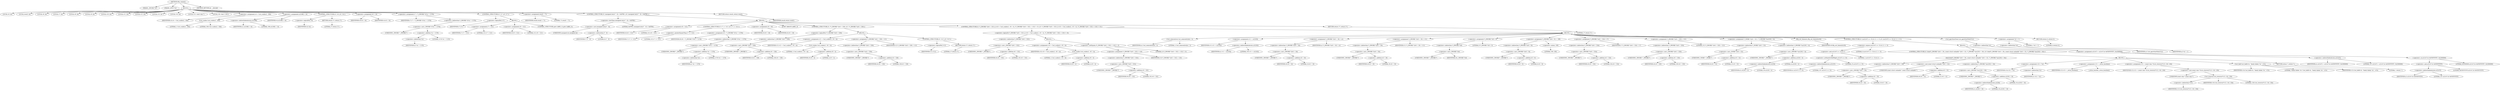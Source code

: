 digraph tftp_connect {  
"1000114" [label = "(METHOD,tftp_connect)" ]
"1000115" [label = "(PARAM,_DWORD *a1)" ]
"1000116" [label = "(PARAM,_BYTE *a2)" ]
"1000117" [label = "(BLOCK,,)" ]
"1000118" [label = "(LOCAL,v4: int)" ]
"1000119" [label = "(LOCAL,result: int)" ]
"1000120" [label = "(LOCAL,v6: int)" ]
"1000121" [label = "(LOCAL,v7: int)" ]
"1000122" [label = "(LOCAL,v8: int)" ]
"1000123" [label = "(LOCAL,v9: int)" ]
"1000124" [label = "(LOCAL,v10: int)" ]
"1000125" [label = "(LOCAL,v11: int)" ]
"1000126" [label = "(LOCAL,v12: int)" ]
"1000127" [label = "(LOCAL,v13: int *)" ]
"1000128" [label = "(LOCAL,v14: int)" ]
"1000129" [label = "(LOCAL,v15: const char *)" ]
"1000130" [label = "(LOCAL,v16: char [ 128 ])" ]
"1000131" [label = "(<operator>.assignment,v4 = Curl_ccalloc(1, 336))" ]
"1000132" [label = "(IDENTIFIER,v4,v4 = Curl_ccalloc(1, 336))" ]
"1000133" [label = "(Curl_ccalloc,Curl_ccalloc(1, 336))" ]
"1000134" [label = "(LITERAL,1,Curl_ccalloc(1, 336))" ]
"1000135" [label = "(LITERAL,336,Curl_ccalloc(1, 336))" ]
"1000136" [label = "(<operator>.assignment,a1[188] = v4)" ]
"1000137" [label = "(<operator>.indirectIndexAccess,a1[188])" ]
"1000138" [label = "(IDENTIFIER,a1,a1[188] = v4)" ]
"1000139" [label = "(LITERAL,188,a1[188] = v4)" ]
"1000140" [label = "(IDENTIFIER,v4,a1[188] = v4)" ]
"1000141" [label = "(CONTROL_STRUCTURE,if ( !v4 ),if ( !v4 ))" ]
"1000142" [label = "(<operator>.logicalNot,!v4)" ]
"1000143" [label = "(IDENTIFIER,v4,!v4)" ]
"1000144" [label = "(RETURN,return 27;,return 27;)" ]
"1000145" [label = "(LITERAL,27,return 27;)" ]
"1000146" [label = "(<operator>.assignment,v6 = v4)" ]
"1000147" [label = "(IDENTIFIER,v6,v6 = v4)" ]
"1000148" [label = "(IDENTIFIER,v4,v6 = v4)" ]
"1000149" [label = "(<operator>.assignment,v7 = *(_DWORD *)(*a1 + 1576))" ]
"1000150" [label = "(IDENTIFIER,v7,v7 = *(_DWORD *)(*a1 + 1576))" ]
"1000151" [label = "(<operator>.indirection,*(_DWORD *)(*a1 + 1576))" ]
"1000152" [label = "(<operator>.cast,(_DWORD *)(*a1 + 1576))" ]
"1000153" [label = "(UNKNOWN,_DWORD *,_DWORD *)" ]
"1000154" [label = "(<operator>.addition,*a1 + 1576)" ]
"1000155" [label = "(<operator>.indirection,*a1)" ]
"1000156" [label = "(IDENTIFIER,a1,*a1 + 1576)" ]
"1000157" [label = "(LITERAL,1576,*a1 + 1576)" ]
"1000158" [label = "(CONTROL_STRUCTURE,if ( !v7 ),if ( !v7 ))" ]
"1000159" [label = "(<operator>.logicalNot,!v7)" ]
"1000160" [label = "(IDENTIFIER,v7,!v7)" ]
"1000161" [label = "(BLOCK,,)" ]
"1000162" [label = "(<operator>.assignment,v7 = 512)" ]
"1000163" [label = "(IDENTIFIER,v7,v7 = 512)" ]
"1000164" [label = "(LITERAL,512,v7 = 512)" ]
"1000165" [label = "(<operator>.assignment,v9 = 512)" ]
"1000166" [label = "(IDENTIFIER,v9,v9 = 512)" ]
"1000167" [label = "(LITERAL,512,v9 = 512)" ]
"1000168" [label = "(CONTROL_STRUCTURE,goto LABEL_9;,goto LABEL_9;)" ]
"1000169" [label = "(<operator>.assignment,result = 71)" ]
"1000170" [label = "(IDENTIFIER,result,result = 71)" ]
"1000171" [label = "(LITERAL,71,result = 71)" ]
"1000172" [label = "(CONTROL_STRUCTURE,if ( (unsigned int)(v7 - 8) < 0xFFB1 ),if ( (unsigned int)(v7 - 8) < 0xFFB1 ))" ]
"1000173" [label = "(<operator>.lessThan,(unsigned int)(v7 - 8) < 0xFFB1)" ]
"1000174" [label = "(<operator>.cast,(unsigned int)(v7 - 8))" ]
"1000175" [label = "(UNKNOWN,unsigned int,unsigned int)" ]
"1000176" [label = "(<operator>.subtraction,v7 - 8)" ]
"1000177" [label = "(IDENTIFIER,v7,v7 - 8)" ]
"1000178" [label = "(LITERAL,8,v7 - 8)" ]
"1000179" [label = "(LITERAL,0xFFB1,(unsigned int)(v7 - 8) < 0xFFB1)" ]
"1000180" [label = "(BLOCK,,)" ]
"1000181" [label = "(<operator>.assignment,v8 = 512)" ]
"1000182" [label = "(IDENTIFIER,v8,v8 = 512)" ]
"1000183" [label = "(LITERAL,512,v8 = 512)" ]
"1000184" [label = "(CONTROL_STRUCTURE,if ( v7 >= 512 ),if ( v7 >= 512 ))" ]
"1000185" [label = "(<operator>.greaterEqualsThan,v7 >= 512)" ]
"1000186" [label = "(IDENTIFIER,v7,v7 >= 512)" ]
"1000187" [label = "(LITERAL,512,v7 >= 512)" ]
"1000188" [label = "(<operator>.assignment,v8 = *(_DWORD *)(*a1 + 1576))" ]
"1000189" [label = "(IDENTIFIER,v8,v8 = *(_DWORD *)(*a1 + 1576))" ]
"1000190" [label = "(<operator>.indirection,*(_DWORD *)(*a1 + 1576))" ]
"1000191" [label = "(<operator>.cast,(_DWORD *)(*a1 + 1576))" ]
"1000192" [label = "(UNKNOWN,_DWORD *,_DWORD *)" ]
"1000193" [label = "(<operator>.addition,*a1 + 1576)" ]
"1000194" [label = "(<operator>.indirection,*a1)" ]
"1000195" [label = "(IDENTIFIER,a1,*a1 + 1576)" ]
"1000196" [label = "(LITERAL,1576,*a1 + 1576)" ]
"1000197" [label = "(<operator>.assignment,v9 = v8)" ]
"1000198" [label = "(IDENTIFIER,v9,v9 = v8)" ]
"1000199" [label = "(IDENTIFIER,v8,v9 = v8)" ]
"1000200" [label = "(JUMP_TARGET,LABEL_9)" ]
"1000201" [label = "(CONTROL_STRUCTURE,if ( !*(_DWORD *)(v6 + 328) ),if ( !*(_DWORD *)(v6 + 328) ))" ]
"1000202" [label = "(<operator>.logicalNot,!*(_DWORD *)(v6 + 328))" ]
"1000203" [label = "(<operator>.indirection,*(_DWORD *)(v6 + 328))" ]
"1000204" [label = "(<operator>.cast,(_DWORD *)(v6 + 328))" ]
"1000205" [label = "(UNKNOWN,_DWORD *,_DWORD *)" ]
"1000206" [label = "(<operator>.addition,v6 + 328)" ]
"1000207" [label = "(IDENTIFIER,v6,v6 + 328)" ]
"1000208" [label = "(LITERAL,328,v6 + 328)" ]
"1000209" [label = "(BLOCK,,)" ]
"1000210" [label = "(<operator>.assignment,v12 = Curl_ccalloc(1, v9 + 4))" ]
"1000211" [label = "(IDENTIFIER,v12,v12 = Curl_ccalloc(1, v9 + 4))" ]
"1000212" [label = "(Curl_ccalloc,Curl_ccalloc(1, v9 + 4))" ]
"1000213" [label = "(LITERAL,1,Curl_ccalloc(1, v9 + 4))" ]
"1000214" [label = "(<operator>.addition,v9 + 4)" ]
"1000215" [label = "(IDENTIFIER,v9,v9 + 4)" ]
"1000216" [label = "(LITERAL,4,v9 + 4)" ]
"1000217" [label = "(<operator>.assignment,*(_DWORD *)(v6 + 328) = v12)" ]
"1000218" [label = "(<operator>.indirection,*(_DWORD *)(v6 + 328))" ]
"1000219" [label = "(<operator>.cast,(_DWORD *)(v6 + 328))" ]
"1000220" [label = "(UNKNOWN,_DWORD *,_DWORD *)" ]
"1000221" [label = "(<operator>.addition,v6 + 328)" ]
"1000222" [label = "(IDENTIFIER,v6,v6 + 328)" ]
"1000223" [label = "(LITERAL,328,v6 + 328)" ]
"1000224" [label = "(IDENTIFIER,v12,*(_DWORD *)(v6 + 328) = v12)" ]
"1000225" [label = "(CONTROL_STRUCTURE,if ( !v12 ),if ( !v12 ))" ]
"1000226" [label = "(<operator>.logicalNot,!v12)" ]
"1000227" [label = "(IDENTIFIER,v12,!v12)" ]
"1000228" [label = "(RETURN,return 27;,return 27;)" ]
"1000229" [label = "(LITERAL,27,return 27;)" ]
"1000230" [label = "(CONTROL_STRUCTURE,if ( *(_DWORD *)(v6 + 332) || (v10 = Curl_ccalloc(1, v9 + 4), (*(_DWORD *)(v6 + 332) = v10) != 0) ),if ( *(_DWORD *)(v6 + 332) || (v10 = Curl_ccalloc(1, v9 + 4), (*(_DWORD *)(v6 + 332) = v10) != 0) ))" ]
"1000231" [label = "(<operator>.logicalOr,*(_DWORD *)(v6 + 332) || (v10 = Curl_ccalloc(1, v9 + 4), (*(_DWORD *)(v6 + 332) = v10) != 0))" ]
"1000232" [label = "(<operator>.indirection,*(_DWORD *)(v6 + 332))" ]
"1000233" [label = "(<operator>.cast,(_DWORD *)(v6 + 332))" ]
"1000234" [label = "(UNKNOWN,_DWORD *,_DWORD *)" ]
"1000235" [label = "(<operator>.addition,v6 + 332)" ]
"1000236" [label = "(IDENTIFIER,v6,v6 + 332)" ]
"1000237" [label = "(LITERAL,332,v6 + 332)" ]
"1000238" [label = "(BLOCK,,)" ]
"1000239" [label = "(<operator>.assignment,v10 = Curl_ccalloc(1, v9 + 4))" ]
"1000240" [label = "(IDENTIFIER,v10,v10 = Curl_ccalloc(1, v9 + 4))" ]
"1000241" [label = "(Curl_ccalloc,Curl_ccalloc(1, v9 + 4))" ]
"1000242" [label = "(LITERAL,1,Curl_ccalloc(1, v9 + 4))" ]
"1000243" [label = "(<operator>.addition,v9 + 4)" ]
"1000244" [label = "(IDENTIFIER,v9,v9 + 4)" ]
"1000245" [label = "(LITERAL,4,v9 + 4)" ]
"1000246" [label = "(<operator>.notEquals,(*(_DWORD *)(v6 + 332) = v10) != 0)" ]
"1000247" [label = "(<operator>.assignment,*(_DWORD *)(v6 + 332) = v10)" ]
"1000248" [label = "(<operator>.indirection,*(_DWORD *)(v6 + 332))" ]
"1000249" [label = "(<operator>.cast,(_DWORD *)(v6 + 332))" ]
"1000250" [label = "(UNKNOWN,_DWORD *,_DWORD *)" ]
"1000251" [label = "(<operator>.addition,v6 + 332)" ]
"1000252" [label = "(IDENTIFIER,v6,v6 + 332)" ]
"1000253" [label = "(LITERAL,332,v6 + 332)" ]
"1000254" [label = "(IDENTIFIER,v10,*(_DWORD *)(v6 + 332) = v10)" ]
"1000255" [label = "(LITERAL,0,(*(_DWORD *)(v6 + 332) = v10) != 0)" ]
"1000256" [label = "(BLOCK,,)" ]
"1000257" [label = "(Curl_conncontrol,Curl_conncontrol(a1, 1))" ]
"1000258" [label = "(IDENTIFIER,a1,Curl_conncontrol(a1, 1))" ]
"1000259" [label = "(LITERAL,1,Curl_conncontrol(a1, 1))" ]
"1000260" [label = "(<operator>.assignment,v11 = a1[105])" ]
"1000261" [label = "(IDENTIFIER,v11,v11 = a1[105])" ]
"1000262" [label = "(<operator>.indirectIndexAccess,a1[105])" ]
"1000263" [label = "(IDENTIFIER,a1,v11 = a1[105])" ]
"1000264" [label = "(LITERAL,105,v11 = a1[105])" ]
"1000265" [label = "(<operator>.assignment,*(_DWORD *)(v6 + 16) = a1)" ]
"1000266" [label = "(<operator>.indirection,*(_DWORD *)(v6 + 16))" ]
"1000267" [label = "(<operator>.cast,(_DWORD *)(v6 + 16))" ]
"1000268" [label = "(UNKNOWN,_DWORD *,_DWORD *)" ]
"1000269" [label = "(<operator>.addition,v6 + 16)" ]
"1000270" [label = "(IDENTIFIER,v6,v6 + 16)" ]
"1000271" [label = "(LITERAL,16,v6 + 16)" ]
"1000272" [label = "(IDENTIFIER,a1,*(_DWORD *)(v6 + 16) = a1)" ]
"1000273" [label = "(<operator>.assignment,*(_DWORD *)(v6 + 20) = v11)" ]
"1000274" [label = "(<operator>.indirection,*(_DWORD *)(v6 + 20))" ]
"1000275" [label = "(<operator>.cast,(_DWORD *)(v6 + 20))" ]
"1000276" [label = "(UNKNOWN,_DWORD *,_DWORD *)" ]
"1000277" [label = "(<operator>.addition,v6 + 20)" ]
"1000278" [label = "(IDENTIFIER,v6,v6 + 20)" ]
"1000279" [label = "(LITERAL,20,v6 + 20)" ]
"1000280" [label = "(IDENTIFIER,v11,*(_DWORD *)(v6 + 20) = v11)" ]
"1000281" [label = "(<operator>.assignment,*(_DWORD *)v6 = 0)" ]
"1000282" [label = "(<operator>.indirection,*(_DWORD *)v6)" ]
"1000283" [label = "(<operator>.cast,(_DWORD *)v6)" ]
"1000284" [label = "(UNKNOWN,_DWORD *,_DWORD *)" ]
"1000285" [label = "(IDENTIFIER,v6,(_DWORD *)v6)" ]
"1000286" [label = "(LITERAL,0,*(_DWORD *)v6 = 0)" ]
"1000287" [label = "(<operator>.assignment,*(_DWORD *)(v6 + 8) = -100)" ]
"1000288" [label = "(<operator>.indirection,*(_DWORD *)(v6 + 8))" ]
"1000289" [label = "(<operator>.cast,(_DWORD *)(v6 + 8))" ]
"1000290" [label = "(UNKNOWN,_DWORD *,_DWORD *)" ]
"1000291" [label = "(<operator>.addition,v6 + 8)" ]
"1000292" [label = "(IDENTIFIER,v6,v6 + 8)" ]
"1000293" [label = "(LITERAL,8,v6 + 8)" ]
"1000294" [label = "(<operator>.minus,-100)" ]
"1000295" [label = "(LITERAL,100,-100)" ]
"1000296" [label = "(<operator>.assignment,*(_DWORD *)(v6 + 324) = v7)" ]
"1000297" [label = "(<operator>.indirection,*(_DWORD *)(v6 + 324))" ]
"1000298" [label = "(<operator>.cast,(_DWORD *)(v6 + 324))" ]
"1000299" [label = "(UNKNOWN,_DWORD *,_DWORD *)" ]
"1000300" [label = "(<operator>.addition,v6 + 324)" ]
"1000301" [label = "(IDENTIFIER,v6,v6 + 324)" ]
"1000302" [label = "(LITERAL,324,v6 + 324)" ]
"1000303" [label = "(IDENTIFIER,v7,*(_DWORD *)(v6 + 324) = v7)" ]
"1000304" [label = "(<operator>.assignment,*(_DWORD *)(v6 + 320) = 512)" ]
"1000305" [label = "(<operator>.indirection,*(_DWORD *)(v6 + 320))" ]
"1000306" [label = "(<operator>.cast,(_DWORD *)(v6 + 320))" ]
"1000307" [label = "(UNKNOWN,_DWORD *,_DWORD *)" ]
"1000308" [label = "(<operator>.addition,v6 + 320)" ]
"1000309" [label = "(IDENTIFIER,v6,v6 + 320)" ]
"1000310" [label = "(LITERAL,320,v6 + 320)" ]
"1000311" [label = "(LITERAL,512,*(_DWORD *)(v6 + 320) = 512)" ]
"1000312" [label = "(<operator>.assignment,*(_WORD *)(v6 + 52) = *(_DWORD *)(a1[20] + 4))" ]
"1000313" [label = "(<operator>.indirection,*(_WORD *)(v6 + 52))" ]
"1000314" [label = "(<operator>.cast,(_WORD *)(v6 + 52))" ]
"1000315" [label = "(UNKNOWN,_WORD *,_WORD *)" ]
"1000316" [label = "(<operator>.addition,v6 + 52)" ]
"1000317" [label = "(IDENTIFIER,v6,v6 + 52)" ]
"1000318" [label = "(LITERAL,52,v6 + 52)" ]
"1000319" [label = "(<operator>.indirection,*(_DWORD *)(a1[20] + 4))" ]
"1000320" [label = "(<operator>.cast,(_DWORD *)(a1[20] + 4))" ]
"1000321" [label = "(UNKNOWN,_DWORD *,_DWORD *)" ]
"1000322" [label = "(<operator>.addition,a1[20] + 4)" ]
"1000323" [label = "(<operator>.indirectIndexAccess,a1[20])" ]
"1000324" [label = "(IDENTIFIER,a1,a1[20] + 4)" ]
"1000325" [label = "(LITERAL,20,a1[20] + 4)" ]
"1000326" [label = "(LITERAL,4,a1[20] + 4)" ]
"1000327" [label = "(tftp_set_timeouts,tftp_set_timeouts(v6))" ]
"1000328" [label = "(IDENTIFIER,v6,tftp_set_timeouts(v6))" ]
"1000329" [label = "(CONTROL_STRUCTURE,if ( ((a1[147] >> 25) & 1) == 0 ),if ( ((a1[147] >> 25) & 1) == 0 ))" ]
"1000330" [label = "(<operator>.equals,((a1[147] >> 25) & 1) == 0)" ]
"1000331" [label = "(<operator>.and,(a1[147] >> 25) & 1)" ]
"1000332" [label = "(<operator>.arithmeticShiftRight,a1[147] >> 25)" ]
"1000333" [label = "(<operator>.indirectIndexAccess,a1[147])" ]
"1000334" [label = "(IDENTIFIER,a1,a1[147] >> 25)" ]
"1000335" [label = "(LITERAL,147,a1[147] >> 25)" ]
"1000336" [label = "(LITERAL,25,a1[147] >> 25)" ]
"1000337" [label = "(LITERAL,1,(a1[147] >> 25) & 1)" ]
"1000338" [label = "(LITERAL,0,((a1[147] >> 25) & 1) == 0)" ]
"1000339" [label = "(BLOCK,,)" ]
"1000340" [label = "(CONTROL_STRUCTURE,if ( bind(*(_DWORD *)(v6 + 20), (const struct sockaddr *)(v6 + 52), *(_DWORD *)(a1[20] + 16)) ),if ( bind(*(_DWORD *)(v6 + 20), (const struct sockaddr *)(v6 + 52), *(_DWORD *)(a1[20] + 16)) ))" ]
"1000341" [label = "(bind,bind(*(_DWORD *)(v6 + 20), (const struct sockaddr *)(v6 + 52), *(_DWORD *)(a1[20] + 16)))" ]
"1000342" [label = "(<operator>.indirection,*(_DWORD *)(v6 + 20))" ]
"1000343" [label = "(<operator>.cast,(_DWORD *)(v6 + 20))" ]
"1000344" [label = "(UNKNOWN,_DWORD *,_DWORD *)" ]
"1000345" [label = "(<operator>.addition,v6 + 20)" ]
"1000346" [label = "(IDENTIFIER,v6,v6 + 20)" ]
"1000347" [label = "(LITERAL,20,v6 + 20)" ]
"1000348" [label = "(<operator>.cast,(const struct sockaddr *)(v6 + 52))" ]
"1000349" [label = "(UNKNOWN,const struct sockaddr *,const struct sockaddr *)" ]
"1000350" [label = "(<operator>.addition,v6 + 52)" ]
"1000351" [label = "(IDENTIFIER,v6,v6 + 52)" ]
"1000352" [label = "(LITERAL,52,v6 + 52)" ]
"1000353" [label = "(<operator>.indirection,*(_DWORD *)(a1[20] + 16))" ]
"1000354" [label = "(<operator>.cast,(_DWORD *)(a1[20] + 16))" ]
"1000355" [label = "(UNKNOWN,_DWORD *,_DWORD *)" ]
"1000356" [label = "(<operator>.addition,a1[20] + 16)" ]
"1000357" [label = "(<operator>.indirectIndexAccess,a1[20])" ]
"1000358" [label = "(IDENTIFIER,a1,a1[20] + 16)" ]
"1000359" [label = "(LITERAL,20,a1[20] + 16)" ]
"1000360" [label = "(LITERAL,16,a1[20] + 16)" ]
"1000361" [label = "(BLOCK,,)" ]
"1000362" [label = "(<operator>.assignment,v14 = *a1)" ]
"1000363" [label = "(IDENTIFIER,v14,v14 = *a1)" ]
"1000364" [label = "(<operator>.indirection,*a1)" ]
"1000365" [label = "(IDENTIFIER,a1,v14 = *a1)" ]
"1000366" [label = "(<operator>.assignment,v13 = _errno_location())" ]
"1000367" [label = "(IDENTIFIER,v13,v13 = _errno_location())" ]
"1000368" [label = "(_errno_location,_errno_location())" ]
"1000369" [label = "(<operator>.assignment,v15 = (const char *)Curl_strerror(*v13, v16, 128))" ]
"1000370" [label = "(IDENTIFIER,v15,v15 = (const char *)Curl_strerror(*v13, v16, 128))" ]
"1000371" [label = "(<operator>.cast,(const char *)Curl_strerror(*v13, v16, 128))" ]
"1000372" [label = "(UNKNOWN,const char *,const char *)" ]
"1000373" [label = "(Curl_strerror,Curl_strerror(*v13, v16, 128))" ]
"1000374" [label = "(<operator>.indirection,*v13)" ]
"1000375" [label = "(IDENTIFIER,v13,Curl_strerror(*v13, v16, 128))" ]
"1000376" [label = "(IDENTIFIER,v16,Curl_strerror(*v13, v16, 128))" ]
"1000377" [label = "(LITERAL,128,Curl_strerror(*v13, v16, 128))" ]
"1000378" [label = "(Curl_failf,Curl_failf(v14, \"bind() failed; %s\", v15))" ]
"1000379" [label = "(IDENTIFIER,v14,Curl_failf(v14, \"bind() failed; %s\", v15))" ]
"1000380" [label = "(LITERAL,\"bind() failed; %s\",Curl_failf(v14, \"bind() failed; %s\", v15))" ]
"1000381" [label = "(IDENTIFIER,v15,Curl_failf(v14, \"bind() failed; %s\", v15))" ]
"1000382" [label = "(RETURN,return 7;,return 7;)" ]
"1000383" [label = "(LITERAL,7,return 7;)" ]
"1000384" [label = "(<operator>.assignment,a1[147] = a1[147] & 0xFDFFFFFF | 0x2000000)" ]
"1000385" [label = "(<operator>.indirectIndexAccess,a1[147])" ]
"1000386" [label = "(IDENTIFIER,a1,a1[147] = a1[147] & 0xFDFFFFFF | 0x2000000)" ]
"1000387" [label = "(LITERAL,147,a1[147] = a1[147] & 0xFDFFFFFF | 0x2000000)" ]
"1000388" [label = "(<operator>.or,a1[147] & 0xFDFFFFFF | 0x2000000)" ]
"1000389" [label = "(<operator>.and,a1[147] & 0xFDFFFFFF)" ]
"1000390" [label = "(<operator>.indirectIndexAccess,a1[147])" ]
"1000391" [label = "(IDENTIFIER,a1,a1[147] & 0xFDFFFFFF)" ]
"1000392" [label = "(LITERAL,147,a1[147] & 0xFDFFFFFF)" ]
"1000393" [label = "(LITERAL,0xFDFFFFFF,a1[147] & 0xFDFFFFFF)" ]
"1000394" [label = "(LITERAL,0x2000000,a1[147] & 0xFDFFFFFF | 0x2000000)" ]
"1000395" [label = "(Curl_pgrsStartNow,Curl_pgrsStartNow(*a1))" ]
"1000396" [label = "(<operator>.indirection,*a1)" ]
"1000397" [label = "(IDENTIFIER,a1,Curl_pgrsStartNow(*a1))" ]
"1000398" [label = "(<operator>.assignment,*a2 = 1)" ]
"1000399" [label = "(<operator>.indirection,*a2)" ]
"1000400" [label = "(IDENTIFIER,a2,*a2 = 1)" ]
"1000401" [label = "(LITERAL,1,*a2 = 1)" ]
"1000402" [label = "(RETURN,return 0;,return 0;)" ]
"1000403" [label = "(LITERAL,0,return 0;)" ]
"1000404" [label = "(RETURN,return 27;,return 27;)" ]
"1000405" [label = "(LITERAL,27,return 27;)" ]
"1000406" [label = "(RETURN,return result;,return result;)" ]
"1000407" [label = "(IDENTIFIER,result,return result;)" ]
"1000408" [label = "(METHOD_RETURN,int __fastcall)" ]
  "1000114" -> "1000115" 
  "1000114" -> "1000116" 
  "1000114" -> "1000117" 
  "1000114" -> "1000408" 
  "1000117" -> "1000118" 
  "1000117" -> "1000119" 
  "1000117" -> "1000120" 
  "1000117" -> "1000121" 
  "1000117" -> "1000122" 
  "1000117" -> "1000123" 
  "1000117" -> "1000124" 
  "1000117" -> "1000125" 
  "1000117" -> "1000126" 
  "1000117" -> "1000127" 
  "1000117" -> "1000128" 
  "1000117" -> "1000129" 
  "1000117" -> "1000130" 
  "1000117" -> "1000131" 
  "1000117" -> "1000136" 
  "1000117" -> "1000141" 
  "1000117" -> "1000146" 
  "1000117" -> "1000149" 
  "1000117" -> "1000158" 
  "1000117" -> "1000169" 
  "1000117" -> "1000172" 
  "1000117" -> "1000406" 
  "1000131" -> "1000132" 
  "1000131" -> "1000133" 
  "1000133" -> "1000134" 
  "1000133" -> "1000135" 
  "1000136" -> "1000137" 
  "1000136" -> "1000140" 
  "1000137" -> "1000138" 
  "1000137" -> "1000139" 
  "1000141" -> "1000142" 
  "1000141" -> "1000144" 
  "1000142" -> "1000143" 
  "1000144" -> "1000145" 
  "1000146" -> "1000147" 
  "1000146" -> "1000148" 
  "1000149" -> "1000150" 
  "1000149" -> "1000151" 
  "1000151" -> "1000152" 
  "1000152" -> "1000153" 
  "1000152" -> "1000154" 
  "1000154" -> "1000155" 
  "1000154" -> "1000157" 
  "1000155" -> "1000156" 
  "1000158" -> "1000159" 
  "1000158" -> "1000161" 
  "1000159" -> "1000160" 
  "1000161" -> "1000162" 
  "1000161" -> "1000165" 
  "1000161" -> "1000168" 
  "1000162" -> "1000163" 
  "1000162" -> "1000164" 
  "1000165" -> "1000166" 
  "1000165" -> "1000167" 
  "1000169" -> "1000170" 
  "1000169" -> "1000171" 
  "1000172" -> "1000173" 
  "1000172" -> "1000180" 
  "1000173" -> "1000174" 
  "1000173" -> "1000179" 
  "1000174" -> "1000175" 
  "1000174" -> "1000176" 
  "1000176" -> "1000177" 
  "1000176" -> "1000178" 
  "1000180" -> "1000181" 
  "1000180" -> "1000184" 
  "1000180" -> "1000197" 
  "1000180" -> "1000200" 
  "1000180" -> "1000201" 
  "1000180" -> "1000230" 
  "1000180" -> "1000404" 
  "1000181" -> "1000182" 
  "1000181" -> "1000183" 
  "1000184" -> "1000185" 
  "1000184" -> "1000188" 
  "1000185" -> "1000186" 
  "1000185" -> "1000187" 
  "1000188" -> "1000189" 
  "1000188" -> "1000190" 
  "1000190" -> "1000191" 
  "1000191" -> "1000192" 
  "1000191" -> "1000193" 
  "1000193" -> "1000194" 
  "1000193" -> "1000196" 
  "1000194" -> "1000195" 
  "1000197" -> "1000198" 
  "1000197" -> "1000199" 
  "1000201" -> "1000202" 
  "1000201" -> "1000209" 
  "1000202" -> "1000203" 
  "1000203" -> "1000204" 
  "1000204" -> "1000205" 
  "1000204" -> "1000206" 
  "1000206" -> "1000207" 
  "1000206" -> "1000208" 
  "1000209" -> "1000210" 
  "1000209" -> "1000217" 
  "1000209" -> "1000225" 
  "1000210" -> "1000211" 
  "1000210" -> "1000212" 
  "1000212" -> "1000213" 
  "1000212" -> "1000214" 
  "1000214" -> "1000215" 
  "1000214" -> "1000216" 
  "1000217" -> "1000218" 
  "1000217" -> "1000224" 
  "1000218" -> "1000219" 
  "1000219" -> "1000220" 
  "1000219" -> "1000221" 
  "1000221" -> "1000222" 
  "1000221" -> "1000223" 
  "1000225" -> "1000226" 
  "1000225" -> "1000228" 
  "1000226" -> "1000227" 
  "1000228" -> "1000229" 
  "1000230" -> "1000231" 
  "1000230" -> "1000256" 
  "1000231" -> "1000232" 
  "1000231" -> "1000238" 
  "1000232" -> "1000233" 
  "1000233" -> "1000234" 
  "1000233" -> "1000235" 
  "1000235" -> "1000236" 
  "1000235" -> "1000237" 
  "1000238" -> "1000239" 
  "1000238" -> "1000246" 
  "1000239" -> "1000240" 
  "1000239" -> "1000241" 
  "1000241" -> "1000242" 
  "1000241" -> "1000243" 
  "1000243" -> "1000244" 
  "1000243" -> "1000245" 
  "1000246" -> "1000247" 
  "1000246" -> "1000255" 
  "1000247" -> "1000248" 
  "1000247" -> "1000254" 
  "1000248" -> "1000249" 
  "1000249" -> "1000250" 
  "1000249" -> "1000251" 
  "1000251" -> "1000252" 
  "1000251" -> "1000253" 
  "1000256" -> "1000257" 
  "1000256" -> "1000260" 
  "1000256" -> "1000265" 
  "1000256" -> "1000273" 
  "1000256" -> "1000281" 
  "1000256" -> "1000287" 
  "1000256" -> "1000296" 
  "1000256" -> "1000304" 
  "1000256" -> "1000312" 
  "1000256" -> "1000327" 
  "1000256" -> "1000329" 
  "1000256" -> "1000395" 
  "1000256" -> "1000398" 
  "1000256" -> "1000402" 
  "1000257" -> "1000258" 
  "1000257" -> "1000259" 
  "1000260" -> "1000261" 
  "1000260" -> "1000262" 
  "1000262" -> "1000263" 
  "1000262" -> "1000264" 
  "1000265" -> "1000266" 
  "1000265" -> "1000272" 
  "1000266" -> "1000267" 
  "1000267" -> "1000268" 
  "1000267" -> "1000269" 
  "1000269" -> "1000270" 
  "1000269" -> "1000271" 
  "1000273" -> "1000274" 
  "1000273" -> "1000280" 
  "1000274" -> "1000275" 
  "1000275" -> "1000276" 
  "1000275" -> "1000277" 
  "1000277" -> "1000278" 
  "1000277" -> "1000279" 
  "1000281" -> "1000282" 
  "1000281" -> "1000286" 
  "1000282" -> "1000283" 
  "1000283" -> "1000284" 
  "1000283" -> "1000285" 
  "1000287" -> "1000288" 
  "1000287" -> "1000294" 
  "1000288" -> "1000289" 
  "1000289" -> "1000290" 
  "1000289" -> "1000291" 
  "1000291" -> "1000292" 
  "1000291" -> "1000293" 
  "1000294" -> "1000295" 
  "1000296" -> "1000297" 
  "1000296" -> "1000303" 
  "1000297" -> "1000298" 
  "1000298" -> "1000299" 
  "1000298" -> "1000300" 
  "1000300" -> "1000301" 
  "1000300" -> "1000302" 
  "1000304" -> "1000305" 
  "1000304" -> "1000311" 
  "1000305" -> "1000306" 
  "1000306" -> "1000307" 
  "1000306" -> "1000308" 
  "1000308" -> "1000309" 
  "1000308" -> "1000310" 
  "1000312" -> "1000313" 
  "1000312" -> "1000319" 
  "1000313" -> "1000314" 
  "1000314" -> "1000315" 
  "1000314" -> "1000316" 
  "1000316" -> "1000317" 
  "1000316" -> "1000318" 
  "1000319" -> "1000320" 
  "1000320" -> "1000321" 
  "1000320" -> "1000322" 
  "1000322" -> "1000323" 
  "1000322" -> "1000326" 
  "1000323" -> "1000324" 
  "1000323" -> "1000325" 
  "1000327" -> "1000328" 
  "1000329" -> "1000330" 
  "1000329" -> "1000339" 
  "1000330" -> "1000331" 
  "1000330" -> "1000338" 
  "1000331" -> "1000332" 
  "1000331" -> "1000337" 
  "1000332" -> "1000333" 
  "1000332" -> "1000336" 
  "1000333" -> "1000334" 
  "1000333" -> "1000335" 
  "1000339" -> "1000340" 
  "1000339" -> "1000384" 
  "1000340" -> "1000341" 
  "1000340" -> "1000361" 
  "1000341" -> "1000342" 
  "1000341" -> "1000348" 
  "1000341" -> "1000353" 
  "1000342" -> "1000343" 
  "1000343" -> "1000344" 
  "1000343" -> "1000345" 
  "1000345" -> "1000346" 
  "1000345" -> "1000347" 
  "1000348" -> "1000349" 
  "1000348" -> "1000350" 
  "1000350" -> "1000351" 
  "1000350" -> "1000352" 
  "1000353" -> "1000354" 
  "1000354" -> "1000355" 
  "1000354" -> "1000356" 
  "1000356" -> "1000357" 
  "1000356" -> "1000360" 
  "1000357" -> "1000358" 
  "1000357" -> "1000359" 
  "1000361" -> "1000362" 
  "1000361" -> "1000366" 
  "1000361" -> "1000369" 
  "1000361" -> "1000378" 
  "1000361" -> "1000382" 
  "1000362" -> "1000363" 
  "1000362" -> "1000364" 
  "1000364" -> "1000365" 
  "1000366" -> "1000367" 
  "1000366" -> "1000368" 
  "1000369" -> "1000370" 
  "1000369" -> "1000371" 
  "1000371" -> "1000372" 
  "1000371" -> "1000373" 
  "1000373" -> "1000374" 
  "1000373" -> "1000376" 
  "1000373" -> "1000377" 
  "1000374" -> "1000375" 
  "1000378" -> "1000379" 
  "1000378" -> "1000380" 
  "1000378" -> "1000381" 
  "1000382" -> "1000383" 
  "1000384" -> "1000385" 
  "1000384" -> "1000388" 
  "1000385" -> "1000386" 
  "1000385" -> "1000387" 
  "1000388" -> "1000389" 
  "1000388" -> "1000394" 
  "1000389" -> "1000390" 
  "1000389" -> "1000393" 
  "1000390" -> "1000391" 
  "1000390" -> "1000392" 
  "1000395" -> "1000396" 
  "1000396" -> "1000397" 
  "1000398" -> "1000399" 
  "1000398" -> "1000401" 
  "1000399" -> "1000400" 
  "1000402" -> "1000403" 
  "1000404" -> "1000405" 
  "1000406" -> "1000407" 
}
